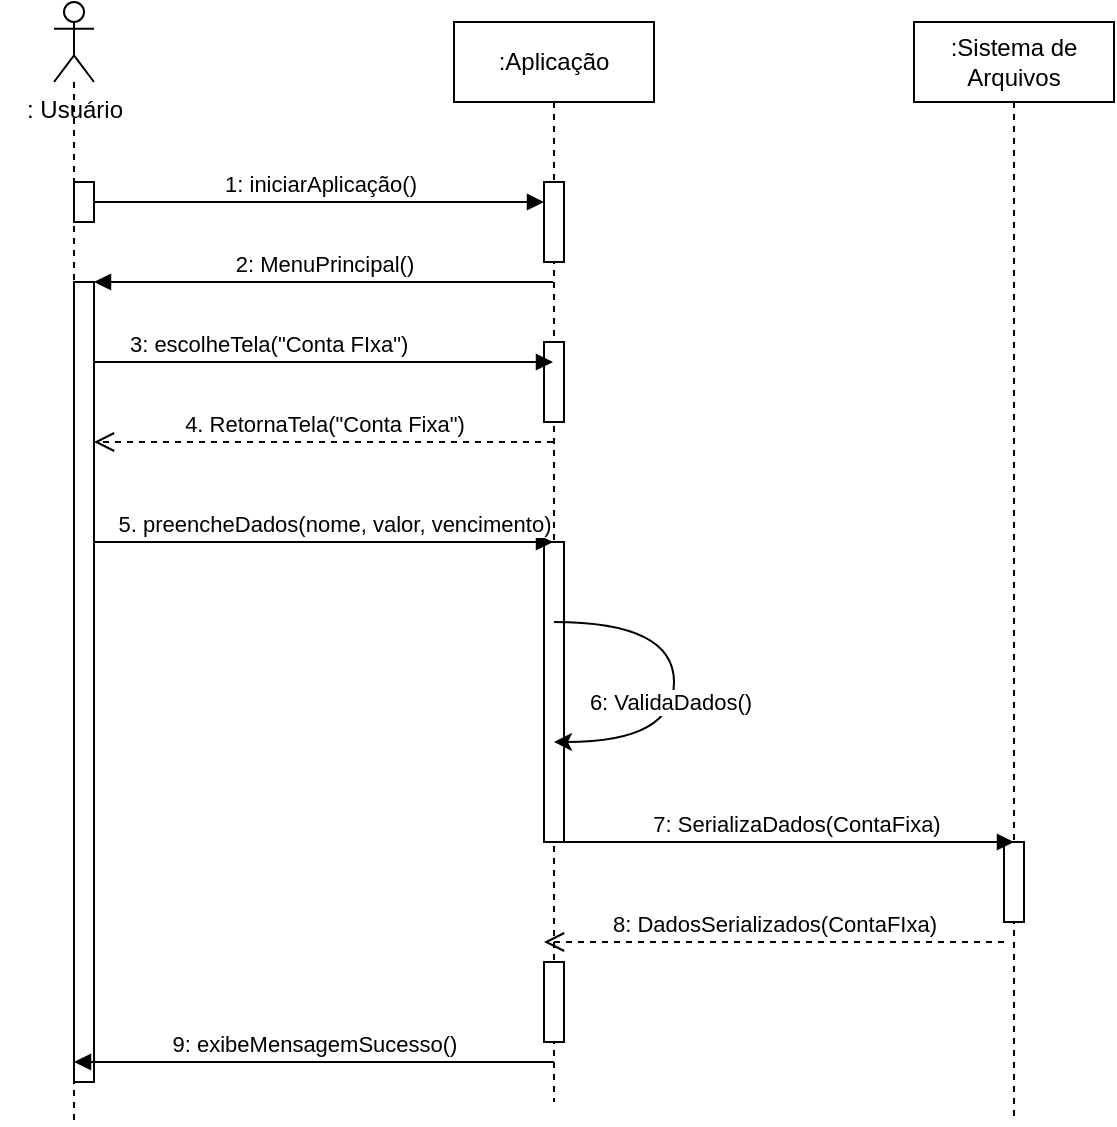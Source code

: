 <mxfile version="27.1.6">
  <diagram name="Página-1" id="f25dB5xbs4Hd0l6jesqe">
    <mxGraphModel dx="1124" dy="658" grid="1" gridSize="10" guides="1" tooltips="1" connect="1" arrows="1" fold="1" page="1" pageScale="1" pageWidth="827" pageHeight="1169" math="0" shadow="0">
      <root>
        <mxCell id="0" />
        <mxCell id="1" parent="0" />
        <mxCell id="LXY_jBjhOBpjwI4rJEQe-1" value=":Aplicação" style="shape=umlLifeline;perimeter=lifelinePerimeter;whiteSpace=wrap;html=1;container=0;dropTarget=0;collapsible=0;recursiveResize=0;outlineConnect=0;portConstraint=eastwest;newEdgeStyle={&quot;edgeStyle&quot;:&quot;elbowEdgeStyle&quot;,&quot;elbow&quot;:&quot;vertical&quot;,&quot;curved&quot;:0,&quot;rounded&quot;:0};" vertex="1" parent="1">
          <mxGeometry x="290" y="50" width="100" height="540" as="geometry" />
        </mxCell>
        <mxCell id="LXY_jBjhOBpjwI4rJEQe-2" value="" style="html=1;points=[];perimeter=orthogonalPerimeter;outlineConnect=0;targetShapes=umlLifeline;portConstraint=eastwest;newEdgeStyle={&quot;edgeStyle&quot;:&quot;elbowEdgeStyle&quot;,&quot;elbow&quot;:&quot;vertical&quot;,&quot;curved&quot;:0,&quot;rounded&quot;:0};" vertex="1" parent="LXY_jBjhOBpjwI4rJEQe-1">
          <mxGeometry x="45" y="160" width="10" height="40" as="geometry" />
        </mxCell>
        <mxCell id="LXY_jBjhOBpjwI4rJEQe-21" value="" style="html=1;points=[];perimeter=orthogonalPerimeter;outlineConnect=0;targetShapes=umlLifeline;portConstraint=eastwest;newEdgeStyle={&quot;edgeStyle&quot;:&quot;elbowEdgeStyle&quot;,&quot;elbow&quot;:&quot;vertical&quot;,&quot;curved&quot;:0,&quot;rounded&quot;:0};" vertex="1" parent="LXY_jBjhOBpjwI4rJEQe-1">
          <mxGeometry x="45" y="260" width="10" height="150" as="geometry" />
        </mxCell>
        <mxCell id="LXY_jBjhOBpjwI4rJEQe-13" value="" style="html=1;points=[];perimeter=orthogonalPerimeter;outlineConnect=0;targetShapes=umlLifeline;portConstraint=eastwest;newEdgeStyle={&quot;edgeStyle&quot;:&quot;elbowEdgeStyle&quot;,&quot;elbow&quot;:&quot;vertical&quot;,&quot;curved&quot;:0,&quot;rounded&quot;:0};" vertex="1" parent="LXY_jBjhOBpjwI4rJEQe-1">
          <mxGeometry x="45" y="470" width="10" height="40" as="geometry" />
        </mxCell>
        <mxCell id="LXY_jBjhOBpjwI4rJEQe-3" value="1: iniciarAplicação()" style="html=1;verticalAlign=bottom;endArrow=block;edgeStyle=elbowEdgeStyle;elbow=vertical;curved=0;rounded=0;" edge="1" parent="1" target="LXY_jBjhOBpjwI4rJEQe-9">
          <mxGeometry x="0.006" relative="1" as="geometry">
            <mxPoint x="110" y="140" as="sourcePoint" />
            <Array as="points">
              <mxPoint x="190" y="140" />
            </Array>
            <mxPoint as="offset" />
          </mxGeometry>
        </mxCell>
        <mxCell id="LXY_jBjhOBpjwI4rJEQe-4" value="4. RetornaTela(&quot;Conta Fixa&quot;)" style="html=1;verticalAlign=bottom;endArrow=open;dashed=1;endSize=8;edgeStyle=elbowEdgeStyle;elbow=horizontal;curved=0;rounded=0;" edge="1" parent="1" target="LXY_jBjhOBpjwI4rJEQe-10" source="LXY_jBjhOBpjwI4rJEQe-1">
          <mxGeometry relative="1" as="geometry">
            <mxPoint x="105" y="260" as="targetPoint" />
            <Array as="points">
              <mxPoint x="200" y="260" />
            </Array>
            <mxPoint x="275" y="260" as="sourcePoint" />
          </mxGeometry>
        </mxCell>
        <mxCell id="LXY_jBjhOBpjwI4rJEQe-5" value="2: MenuPrincipal()" style="html=1;verticalAlign=bottom;endArrow=block;edgeStyle=elbowEdgeStyle;elbow=vertical;curved=0;rounded=0;" edge="1" parent="1" target="LXY_jBjhOBpjwI4rJEQe-10" source="LXY_jBjhOBpjwI4rJEQe-1">
          <mxGeometry x="0.002" relative="1" as="geometry">
            <mxPoint x="275" y="180" as="sourcePoint" />
            <Array as="points">
              <mxPoint x="200" y="180" />
            </Array>
            <mxPoint x="120" y="180" as="targetPoint" />
            <mxPoint as="offset" />
          </mxGeometry>
        </mxCell>
        <mxCell id="LXY_jBjhOBpjwI4rJEQe-6" style="edgeStyle=orthogonalEdgeStyle;rounded=0;orthogonalLoop=1;jettySize=auto;html=1;endArrow=none;startFill=0;dashed=1;" edge="1" parent="1" source="LXY_jBjhOBpjwI4rJEQe-7">
          <mxGeometry relative="1" as="geometry">
            <mxPoint x="100" y="600" as="targetPoint" />
          </mxGeometry>
        </mxCell>
        <mxCell id="LXY_jBjhOBpjwI4rJEQe-7" value="&lt;div&gt;: Usuário&lt;/div&gt;" style="shape=umlActor;verticalLabelPosition=bottom;verticalAlign=top;html=1;outlineConnect=0;" vertex="1" parent="1">
          <mxGeometry x="90" y="40" width="20" height="40" as="geometry" />
        </mxCell>
        <mxCell id="LXY_jBjhOBpjwI4rJEQe-8" value="&amp;nbsp; &amp;nbsp; &amp;nbsp; &amp;nbsp; &amp;nbsp; &amp;nbsp; &amp;nbsp; &amp;nbsp; &amp;nbsp; &amp;nbsp; &amp;nbsp;3: escolheTela(&quot;Conta FIxa&quot;)" style="html=1;verticalAlign=bottom;endArrow=block;edgeStyle=elbowEdgeStyle;elbow=vertical;curved=0;rounded=0;exitX=1;exitY=0.4;exitDx=0;exitDy=0;exitPerimeter=0;" edge="1" parent="1" source="LXY_jBjhOBpjwI4rJEQe-10" target="LXY_jBjhOBpjwI4rJEQe-1">
          <mxGeometry relative="1" as="geometry">
            <mxPoint x="120" y="220" as="sourcePoint" />
            <Array as="points">
              <mxPoint x="140" y="220" />
            </Array>
            <mxPoint x="275" y="220" as="targetPoint" />
          </mxGeometry>
        </mxCell>
        <mxCell id="LXY_jBjhOBpjwI4rJEQe-9" value="" style="html=1;points=[];perimeter=orthogonalPerimeter;outlineConnect=0;targetShapes=umlLifeline;portConstraint=eastwest;newEdgeStyle={&quot;edgeStyle&quot;:&quot;elbowEdgeStyle&quot;,&quot;elbow&quot;:&quot;vertical&quot;,&quot;curved&quot;:0,&quot;rounded&quot;:0};" vertex="1" parent="1">
          <mxGeometry x="335" y="130" width="10" height="40" as="geometry" />
        </mxCell>
        <mxCell id="LXY_jBjhOBpjwI4rJEQe-10" value="" style="html=1;points=[];perimeter=orthogonalPerimeter;outlineConnect=0;targetShapes=umlLifeline;portConstraint=eastwest;newEdgeStyle={&quot;edgeStyle&quot;:&quot;elbowEdgeStyle&quot;,&quot;elbow&quot;:&quot;vertical&quot;,&quot;curved&quot;:0,&quot;rounded&quot;:0};" vertex="1" parent="1">
          <mxGeometry x="100" y="180" width="10" height="400" as="geometry" />
        </mxCell>
        <mxCell id="LXY_jBjhOBpjwI4rJEQe-11" value="" style="html=1;points=[];perimeter=orthogonalPerimeter;outlineConnect=0;targetShapes=umlLifeline;portConstraint=eastwest;newEdgeStyle={&quot;edgeStyle&quot;:&quot;elbowEdgeStyle&quot;,&quot;elbow&quot;:&quot;vertical&quot;,&quot;curved&quot;:0,&quot;rounded&quot;:0};" vertex="1" parent="1">
          <mxGeometry x="100" y="130" width="10" height="20" as="geometry" />
        </mxCell>
        <mxCell id="LXY_jBjhOBpjwI4rJEQe-12" value=":Sistema de Arquivos" style="shape=umlLifeline;perimeter=lifelinePerimeter;whiteSpace=wrap;html=1;container=0;dropTarget=0;collapsible=0;recursiveResize=0;outlineConnect=0;portConstraint=eastwest;newEdgeStyle={&quot;edgeStyle&quot;:&quot;elbowEdgeStyle&quot;,&quot;elbow&quot;:&quot;vertical&quot;,&quot;curved&quot;:0,&quot;rounded&quot;:0};" vertex="1" parent="1">
          <mxGeometry x="520" y="50" width="100" height="550" as="geometry" />
        </mxCell>
        <mxCell id="LXY_jBjhOBpjwI4rJEQe-14" value="" style="html=1;points=[];perimeter=orthogonalPerimeter;outlineConnect=0;targetShapes=umlLifeline;portConstraint=eastwest;newEdgeStyle={&quot;edgeStyle&quot;:&quot;elbowEdgeStyle&quot;,&quot;elbow&quot;:&quot;vertical&quot;,&quot;curved&quot;:0,&quot;rounded&quot;:0};" vertex="1" parent="LXY_jBjhOBpjwI4rJEQe-12">
          <mxGeometry x="45" y="410" width="10" height="40" as="geometry" />
        </mxCell>
        <mxCell id="LXY_jBjhOBpjwI4rJEQe-15" value="5. preencheDados(nome, valor, vencimento)" style="html=1;verticalAlign=bottom;endArrow=block;edgeStyle=elbowEdgeStyle;elbow=vertical;curved=0;rounded=0;" edge="1" parent="1" target="LXY_jBjhOBpjwI4rJEQe-1">
          <mxGeometry x="0.046" relative="1" as="geometry">
            <mxPoint x="110" y="310" as="sourcePoint" />
            <Array as="points">
              <mxPoint x="140" y="310" />
            </Array>
            <mxPoint x="275" y="310" as="targetPoint" />
            <mxPoint as="offset" />
          </mxGeometry>
        </mxCell>
        <mxCell id="LXY_jBjhOBpjwI4rJEQe-28" value="7: SerializaDados(ContaFixa)" style="html=1;verticalAlign=bottom;endArrow=block;edgeStyle=elbowEdgeStyle;elbow=vertical;curved=0;rounded=0;" edge="1" parent="1">
          <mxGeometry x="0.046" relative="1" as="geometry">
            <mxPoint x="340" y="460" as="sourcePoint" />
            <Array as="points">
              <mxPoint x="370" y="460" />
            </Array>
            <mxPoint x="570" y="460" as="targetPoint" />
            <mxPoint as="offset" />
          </mxGeometry>
        </mxCell>
        <mxCell id="LXY_jBjhOBpjwI4rJEQe-29" value="8: DadosSerializados(ContaFIxa)" style="html=1;verticalAlign=bottom;endArrow=open;dashed=1;endSize=8;edgeStyle=elbowEdgeStyle;elbow=horizontal;curved=0;rounded=0;" edge="1" parent="1">
          <mxGeometry relative="1" as="geometry">
            <mxPoint x="335" y="510" as="targetPoint" />
            <Array as="points">
              <mxPoint x="425" y="510" />
            </Array>
            <mxPoint x="565" y="510" as="sourcePoint" />
          </mxGeometry>
        </mxCell>
        <mxCell id="LXY_jBjhOBpjwI4rJEQe-30" value="9: exibeMensagemSucesso()" style="html=1;verticalAlign=bottom;endArrow=block;edgeStyle=elbowEdgeStyle;elbow=vertical;curved=0;rounded=0;" edge="1" parent="1">
          <mxGeometry x="0.002" relative="1" as="geometry">
            <mxPoint x="340" y="570" as="sourcePoint" />
            <Array as="points">
              <mxPoint x="200" y="570" />
            </Array>
            <mxPoint x="100" y="570" as="targetPoint" />
            <mxPoint as="offset" />
          </mxGeometry>
        </mxCell>
        <mxCell id="LXY_jBjhOBpjwI4rJEQe-23" value="" style="endArrow=classic;html=1;rounded=0;edgeStyle=orthogonalEdgeStyle;curved=1;strokeColor=default;" edge="1" parent="1" source="LXY_jBjhOBpjwI4rJEQe-1" target="LXY_jBjhOBpjwI4rJEQe-1">
          <mxGeometry width="50" height="50" relative="1" as="geometry">
            <mxPoint x="420" y="340" as="sourcePoint" />
            <mxPoint x="400" y="420" as="targetPoint" />
            <Array as="points">
              <mxPoint x="400" y="350" />
              <mxPoint x="400" y="410" />
            </Array>
          </mxGeometry>
        </mxCell>
        <mxCell id="LXY_jBjhOBpjwI4rJEQe-26" value="6: ValidaDados()" style="edgeLabel;html=1;align=center;verticalAlign=middle;resizable=0;points=[];" vertex="1" connectable="0" parent="LXY_jBjhOBpjwI4rJEQe-23">
          <mxGeometry x="0.111" y="-2" relative="1" as="geometry">
            <mxPoint as="offset" />
          </mxGeometry>
        </mxCell>
      </root>
    </mxGraphModel>
  </diagram>
</mxfile>
